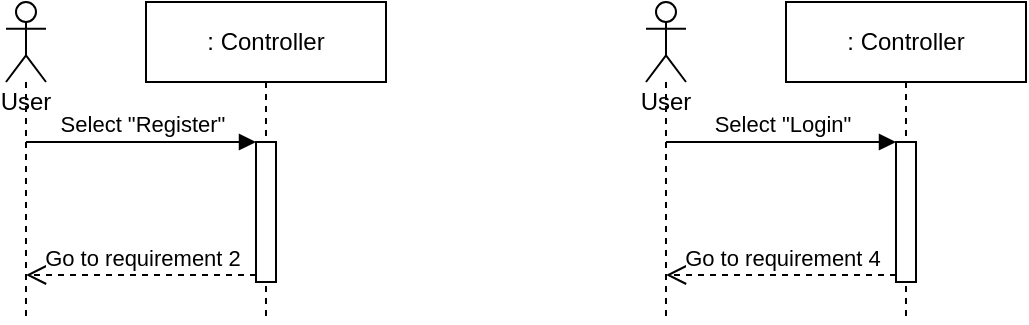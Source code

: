 <mxfile version="14.6.11"><diagram id="ldjS-rzjD1ZSdLC8Ig9S" name="Page-1"><mxGraphModel dx="948" dy="499" grid="1" gridSize="10" guides="1" tooltips="1" connect="1" arrows="1" fold="1" page="1" pageScale="1" pageWidth="1400" pageHeight="640" math="0" shadow="0"><root><mxCell id="0"/><mxCell id="1" parent="0"/><mxCell id="sKMK_Ng7DZqb5b3dvGrr-2" value="User" style="shape=umlLifeline;participant=umlActor;perimeter=lifelinePerimeter;whiteSpace=wrap;html=1;container=1;collapsible=0;recursiveResize=0;verticalAlign=top;spacingTop=36;outlineConnect=0;" vertex="1" parent="1"><mxGeometry x="130" y="80" width="20" height="160" as="geometry"/></mxCell><mxCell id="sKMK_Ng7DZqb5b3dvGrr-3" value=": Controller" style="shape=umlLifeline;perimeter=lifelinePerimeter;whiteSpace=wrap;html=1;container=1;collapsible=0;recursiveResize=0;outlineConnect=0;" vertex="1" parent="1"><mxGeometry x="200" y="80" width="120" height="160" as="geometry"/></mxCell><mxCell id="sKMK_Ng7DZqb5b3dvGrr-4" value="" style="html=1;points=[];perimeter=orthogonalPerimeter;" vertex="1" parent="sKMK_Ng7DZqb5b3dvGrr-3"><mxGeometry x="55" y="70" width="10" height="70" as="geometry"/></mxCell><mxCell id="sKMK_Ng7DZqb5b3dvGrr-5" value="Select &quot;Register&quot;" style="html=1;verticalAlign=bottom;endArrow=block;entryX=0;entryY=0;" edge="1" target="sKMK_Ng7DZqb5b3dvGrr-4" parent="1" source="sKMK_Ng7DZqb5b3dvGrr-2"><mxGeometry relative="1" as="geometry"><mxPoint x="185" y="150" as="sourcePoint"/></mxGeometry></mxCell><mxCell id="sKMK_Ng7DZqb5b3dvGrr-6" value="Go to requirement 2" style="html=1;verticalAlign=bottom;endArrow=open;dashed=1;endSize=8;exitX=0;exitY=0.95;" edge="1" source="sKMK_Ng7DZqb5b3dvGrr-4" parent="1" target="sKMK_Ng7DZqb5b3dvGrr-2"><mxGeometry relative="1" as="geometry"><mxPoint x="185" y="226" as="targetPoint"/></mxGeometry></mxCell><mxCell id="sKMK_Ng7DZqb5b3dvGrr-7" value="User" style="shape=umlLifeline;participant=umlActor;perimeter=lifelinePerimeter;whiteSpace=wrap;html=1;container=1;collapsible=0;recursiveResize=0;verticalAlign=top;spacingTop=36;outlineConnect=0;" vertex="1" parent="1"><mxGeometry x="450" y="80" width="20" height="160" as="geometry"/></mxCell><mxCell id="sKMK_Ng7DZqb5b3dvGrr-8" value=": Controller" style="shape=umlLifeline;perimeter=lifelinePerimeter;whiteSpace=wrap;html=1;container=1;collapsible=0;recursiveResize=0;outlineConnect=0;" vertex="1" parent="1"><mxGeometry x="520" y="80" width="120" height="160" as="geometry"/></mxCell><mxCell id="sKMK_Ng7DZqb5b3dvGrr-9" value="" style="html=1;points=[];perimeter=orthogonalPerimeter;" vertex="1" parent="sKMK_Ng7DZqb5b3dvGrr-8"><mxGeometry x="55" y="70" width="10" height="70" as="geometry"/></mxCell><mxCell id="sKMK_Ng7DZqb5b3dvGrr-10" value="Select &quot;Login&quot;" style="html=1;verticalAlign=bottom;endArrow=block;entryX=0;entryY=0;" edge="1" parent="1" source="sKMK_Ng7DZqb5b3dvGrr-7" target="sKMK_Ng7DZqb5b3dvGrr-9"><mxGeometry relative="1" as="geometry"><mxPoint x="505" y="150" as="sourcePoint"/></mxGeometry></mxCell><mxCell id="sKMK_Ng7DZqb5b3dvGrr-11" value="Go to requirement 4" style="html=1;verticalAlign=bottom;endArrow=open;dashed=1;endSize=8;exitX=0;exitY=0.95;" edge="1" parent="1" source="sKMK_Ng7DZqb5b3dvGrr-9" target="sKMK_Ng7DZqb5b3dvGrr-7"><mxGeometry relative="1" as="geometry"><mxPoint x="505" y="226" as="targetPoint"/></mxGeometry></mxCell></root></mxGraphModel></diagram></mxfile>